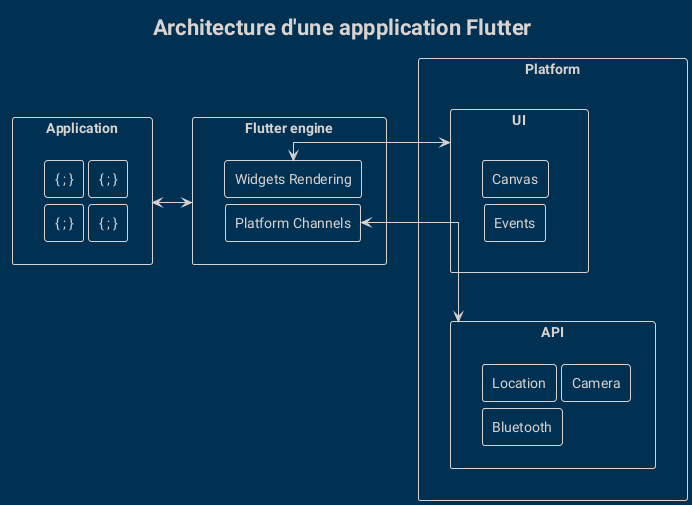 @startuml
!theme blueprint
skinparam componentStyle rectangle
skinparam defaultFontName Roboto
skinparam linetype ortho
skinparam nodesep 5
skinparam ranksep 1
top to bottom direction
hide circle

title Architecture d'une appplication Flutter

skinparam usecase {
    BorderColor #red
     FontSize 0
    StereotypeFontSize 0
}

    rectangle "Application" as YourApp {
        [{ ; }] as N1
        [{ ; }] as N2
        [{ ; }] as N3   
        [{ ; }] as N4
    }

rectangle "Flutter engine" as Flutter {
    rectangle "Widgets Rendering" as Widgets
    rectangle "Platform Channels" as Channels
    Widgets -[hidden]d- Channels
}

YourApp <-> Flutter


rectangle "Platform" as Platform {
    rectangle "UI" as L1 {
        together {
            [Canvas] as Canvas
            [Events] as Events
        } 

        Canvas -[hidden]- Events
    }


    rectangle "API" as L2 {
        [Location] as Location
        [Camera] as Camera
        [Bluetooth] as Bluetooth
    }
 
    L1 -[hidden]d--- L2
}

Widgets <-> L1
Channels <-> L2

@enduml